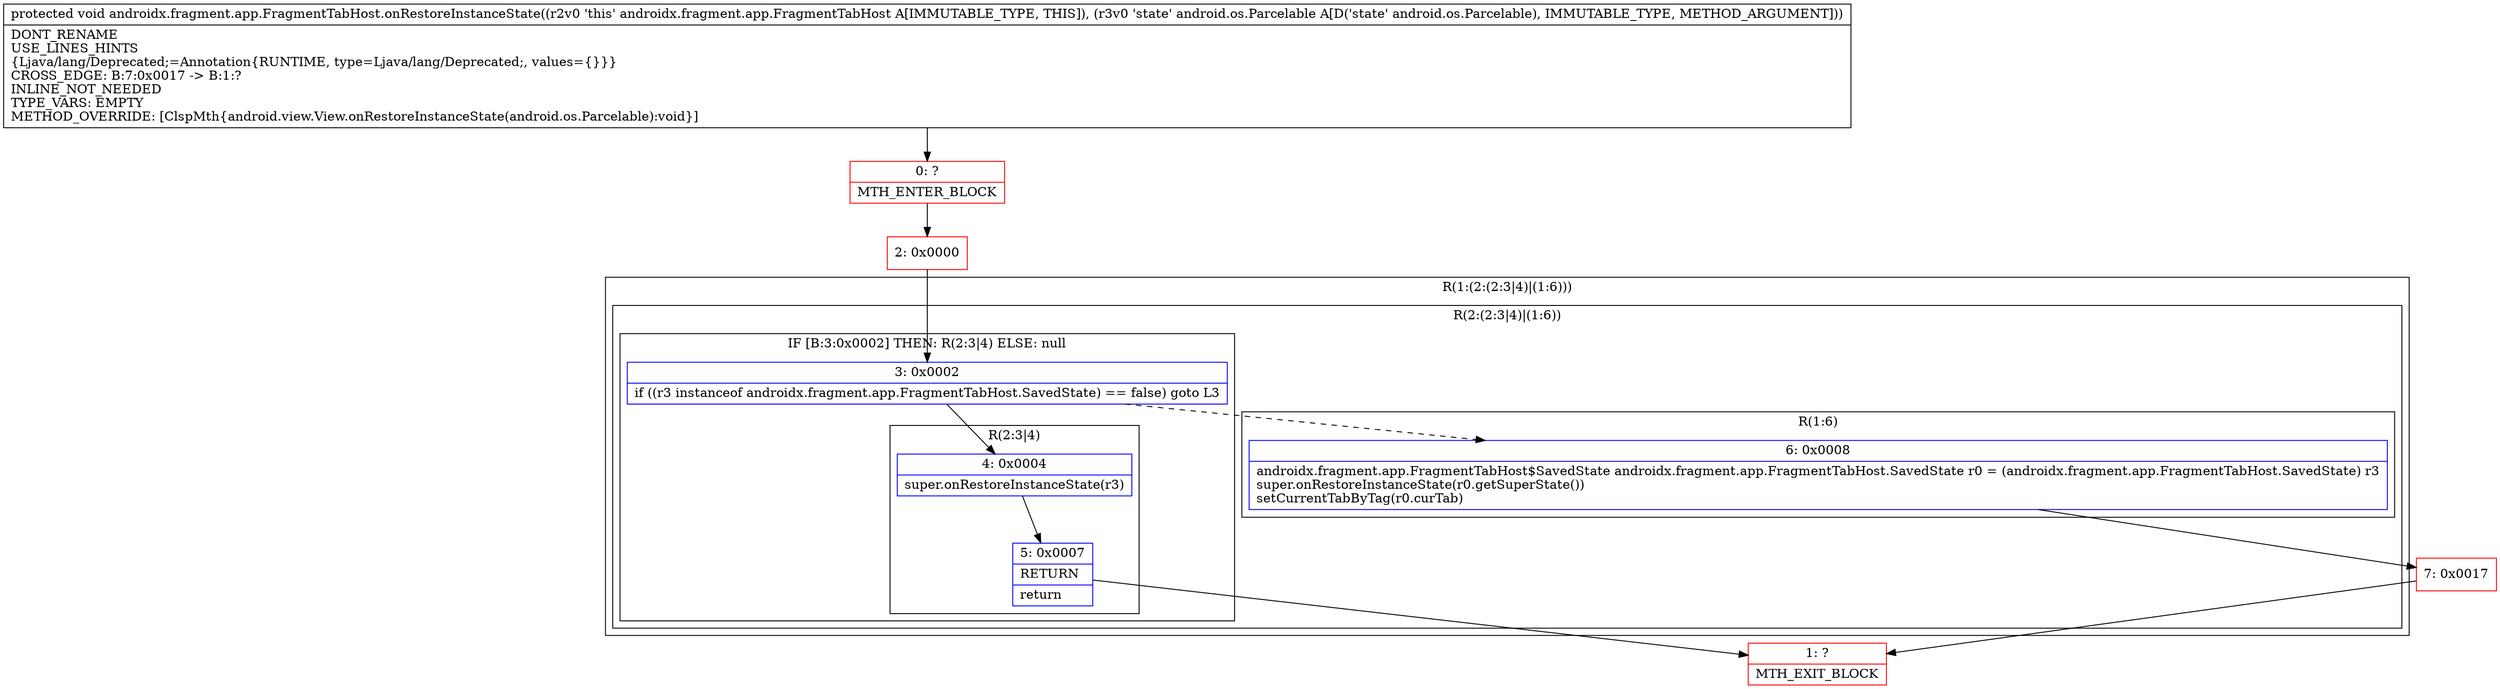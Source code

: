 digraph "CFG forandroidx.fragment.app.FragmentTabHost.onRestoreInstanceState(Landroid\/os\/Parcelable;)V" {
subgraph cluster_Region_1473124547 {
label = "R(1:(2:(2:3|4)|(1:6)))";
node [shape=record,color=blue];
subgraph cluster_Region_1274305572 {
label = "R(2:(2:3|4)|(1:6))";
node [shape=record,color=blue];
subgraph cluster_IfRegion_1883171820 {
label = "IF [B:3:0x0002] THEN: R(2:3|4) ELSE: null";
node [shape=record,color=blue];
Node_3 [shape=record,label="{3\:\ 0x0002|if ((r3 instanceof androidx.fragment.app.FragmentTabHost.SavedState) == false) goto L3\l}"];
subgraph cluster_Region_301731036 {
label = "R(2:3|4)";
node [shape=record,color=blue];
Node_4 [shape=record,label="{4\:\ 0x0004|super.onRestoreInstanceState(r3)\l}"];
Node_5 [shape=record,label="{5\:\ 0x0007|RETURN\l|return\l}"];
}
}
subgraph cluster_Region_324757285 {
label = "R(1:6)";
node [shape=record,color=blue];
Node_6 [shape=record,label="{6\:\ 0x0008|androidx.fragment.app.FragmentTabHost$SavedState androidx.fragment.app.FragmentTabHost.SavedState r0 = (androidx.fragment.app.FragmentTabHost.SavedState) r3\lsuper.onRestoreInstanceState(r0.getSuperState())\lsetCurrentTabByTag(r0.curTab)\l}"];
}
}
}
Node_0 [shape=record,color=red,label="{0\:\ ?|MTH_ENTER_BLOCK\l}"];
Node_2 [shape=record,color=red,label="{2\:\ 0x0000}"];
Node_1 [shape=record,color=red,label="{1\:\ ?|MTH_EXIT_BLOCK\l}"];
Node_7 [shape=record,color=red,label="{7\:\ 0x0017}"];
MethodNode[shape=record,label="{protected void androidx.fragment.app.FragmentTabHost.onRestoreInstanceState((r2v0 'this' androidx.fragment.app.FragmentTabHost A[IMMUTABLE_TYPE, THIS]), (r3v0 'state' android.os.Parcelable A[D('state' android.os.Parcelable), IMMUTABLE_TYPE, METHOD_ARGUMENT]))  | DONT_RENAME\lUSE_LINES_HINTS\l\{Ljava\/lang\/Deprecated;=Annotation\{RUNTIME, type=Ljava\/lang\/Deprecated;, values=\{\}\}\}\lCROSS_EDGE: B:7:0x0017 \-\> B:1:?\lINLINE_NOT_NEEDED\lTYPE_VARS: EMPTY\lMETHOD_OVERRIDE: [ClspMth\{android.view.View.onRestoreInstanceState(android.os.Parcelable):void\}]\l}"];
MethodNode -> Node_0;Node_3 -> Node_4;
Node_3 -> Node_6[style=dashed];
Node_4 -> Node_5;
Node_5 -> Node_1;
Node_6 -> Node_7;
Node_0 -> Node_2;
Node_2 -> Node_3;
Node_7 -> Node_1;
}

